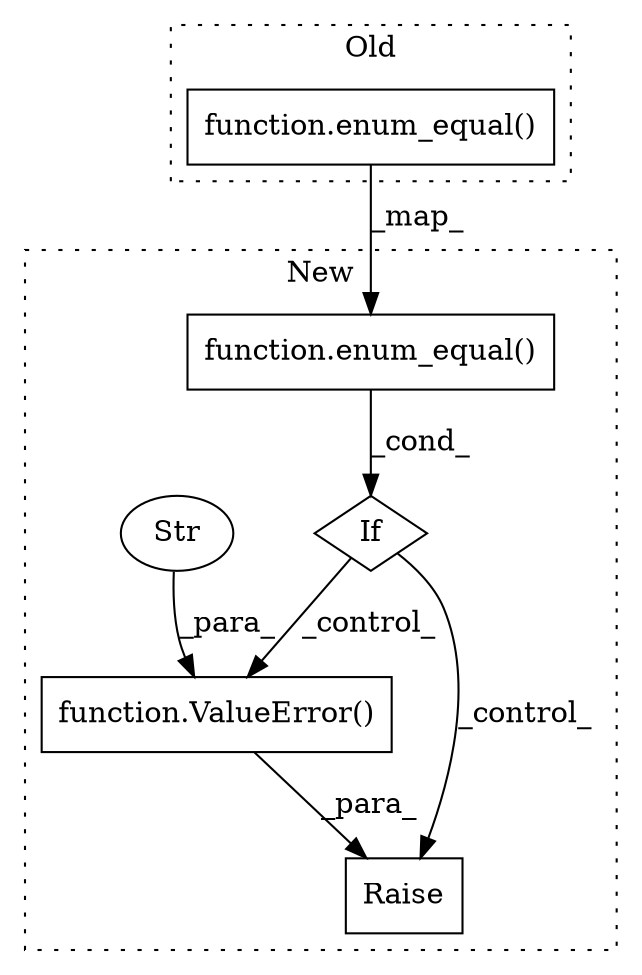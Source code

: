 digraph G {
subgraph cluster0 {
1 [label="function.enum_equal()" a="75" s="14931,14964" l="11,1" shape="box"];
label = "Old";
style="dotted";
}
subgraph cluster1 {
2 [label="function.enum_equal()" a="75" s="12920,12953" l="11,1" shape="box"];
3 [label="Raise" a="91" s="13060" l="6" shape="box"];
4 [label="function.ValueError()" a="75" s="13066,13161" l="11,1" shape="box"];
5 [label="Str" a="66" s="13077" l="84" shape="ellipse"];
6 [label="If" a="96" s="12917" l="3" shape="diamond"];
label = "New";
style="dotted";
}
1 -> 2 [label="_map_"];
2 -> 6 [label="_cond_"];
4 -> 3 [label="_para_"];
5 -> 4 [label="_para_"];
6 -> 4 [label="_control_"];
6 -> 3 [label="_control_"];
}